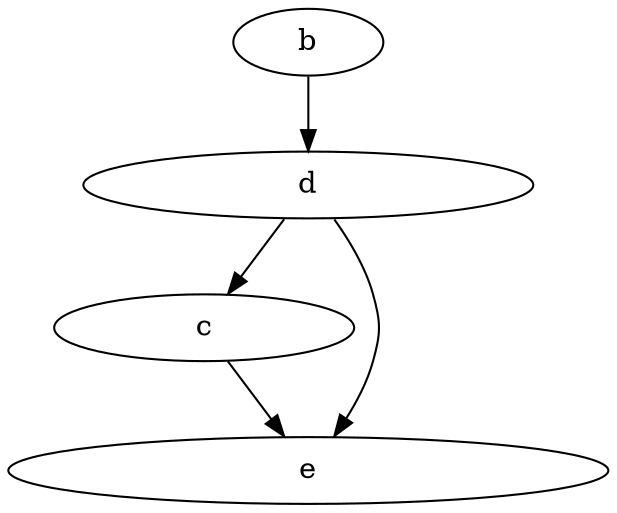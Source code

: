 digraph G {
0[label="b",comment="",width=1,height=0];
1[label="d",comment="",width=3,height=0];
2[label="c",comment="",width=2,height=0];
3[label="e",comment="",width=4,height=0];
0->1 [edgeName="e2",edgeComment="",edgeIndex=2,edgeType=0];
2->3 [edgeName="e4",edgeComment="",edgeIndex=4,edgeType=0];
1->2 [edgeName="e5",edgeComment="",edgeIndex=5,edgeType=0];
1->3 [edgeName="e6",edgeComment="",edgeIndex=6,edgeType=0];
}
